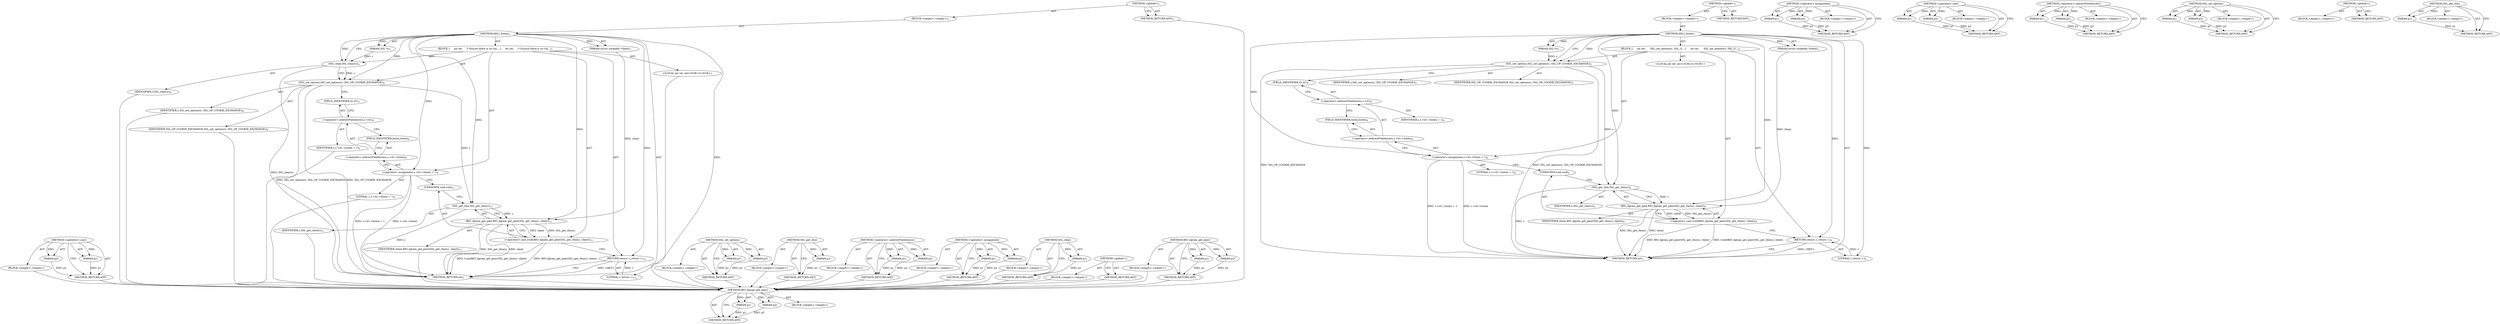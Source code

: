 digraph "BIO_dgram_get_peer" {
vulnerable_72 [label=<(METHOD,BIO_dgram_get_peer)>];
vulnerable_73 [label=<(PARAM,p1)>];
vulnerable_74 [label=<(PARAM,p2)>];
vulnerable_75 [label=<(BLOCK,&lt;empty&gt;,&lt;empty&gt;)>];
vulnerable_76 [label=<(METHOD_RETURN,ANY)>];
vulnerable_6 [label=<(METHOD,&lt;global&gt;)<SUB>1</SUB>>];
vulnerable_7 [label=<(BLOCK,&lt;empty&gt;,&lt;empty&gt;)<SUB>1</SUB>>];
vulnerable_8 [label=<(METHOD,dtls1_listen)<SUB>1</SUB>>];
vulnerable_9 [label=<(PARAM,SSL *s)<SUB>1</SUB>>];
vulnerable_10 [label=<(PARAM,struct sockaddr *client)<SUB>1</SUB>>];
vulnerable_11 [label=<(BLOCK,{
     int ret;
 
     SSL_set_options(s, SSL_O...,{
     int ret;
 
     SSL_set_options(s, SSL_O...)<SUB>2</SUB>>];
vulnerable_12 [label="<(LOCAL,int ret: int)<SUB>3</SUB>>"];
vulnerable_13 [label=<(SSL_set_options,SSL_set_options(s, SSL_OP_COOKIE_EXCHANGE))<SUB>5</SUB>>];
vulnerable_14 [label=<(IDENTIFIER,s,SSL_set_options(s, SSL_OP_COOKIE_EXCHANGE))<SUB>5</SUB>>];
vulnerable_15 [label=<(IDENTIFIER,SSL_OP_COOKIE_EXCHANGE,SSL_set_options(s, SSL_OP_COOKIE_EXCHANGE))<SUB>5</SUB>>];
vulnerable_16 [label=<(&lt;operator&gt;.assignment,s-&gt;d1-&gt;listen = 1)<SUB>6</SUB>>];
vulnerable_17 [label=<(&lt;operator&gt;.indirectFieldAccess,s-&gt;d1-&gt;listen)<SUB>6</SUB>>];
vulnerable_18 [label=<(&lt;operator&gt;.indirectFieldAccess,s-&gt;d1)<SUB>6</SUB>>];
vulnerable_19 [label=<(IDENTIFIER,s,s-&gt;d1-&gt;listen = 1)<SUB>6</SUB>>];
vulnerable_20 [label=<(FIELD_IDENTIFIER,d1,d1)<SUB>6</SUB>>];
vulnerable_21 [label=<(FIELD_IDENTIFIER,listen,listen)<SUB>6</SUB>>];
vulnerable_22 [label=<(LITERAL,1,s-&gt;d1-&gt;listen = 1)<SUB>6</SUB>>];
vulnerable_23 [label=<(&lt;operator&gt;.cast,(void)BIO_dgram_get_peer(SSL_get_rbio(s), client))<SUB>8</SUB>>];
vulnerable_24 [label=<(UNKNOWN,void,void)<SUB>8</SUB>>];
vulnerable_25 [label=<(BIO_dgram_get_peer,BIO_dgram_get_peer(SSL_get_rbio(s), client))<SUB>8</SUB>>];
vulnerable_26 [label=<(SSL_get_rbio,SSL_get_rbio(s))<SUB>8</SUB>>];
vulnerable_27 [label=<(IDENTIFIER,s,SSL_get_rbio(s))<SUB>8</SUB>>];
vulnerable_28 [label=<(IDENTIFIER,client,BIO_dgram_get_peer(SSL_get_rbio(s), client))<SUB>8</SUB>>];
vulnerable_29 [label=<(RETURN,return 1;,return 1;)<SUB>9</SUB>>];
vulnerable_30 [label=<(LITERAL,1,return 1;)<SUB>9</SUB>>];
vulnerable_31 [label=<(METHOD_RETURN,int)<SUB>1</SUB>>];
vulnerable_33 [label=<(METHOD_RETURN,ANY)<SUB>1</SUB>>];
vulnerable_57 [label=<(METHOD,&lt;operator&gt;.assignment)>];
vulnerable_58 [label=<(PARAM,p1)>];
vulnerable_59 [label=<(PARAM,p2)>];
vulnerable_60 [label=<(BLOCK,&lt;empty&gt;,&lt;empty&gt;)>];
vulnerable_61 [label=<(METHOD_RETURN,ANY)>];
vulnerable_67 [label=<(METHOD,&lt;operator&gt;.cast)>];
vulnerable_68 [label=<(PARAM,p1)>];
vulnerable_69 [label=<(PARAM,p2)>];
vulnerable_70 [label=<(BLOCK,&lt;empty&gt;,&lt;empty&gt;)>];
vulnerable_71 [label=<(METHOD_RETURN,ANY)>];
vulnerable_62 [label=<(METHOD,&lt;operator&gt;.indirectFieldAccess)>];
vulnerable_63 [label=<(PARAM,p1)>];
vulnerable_64 [label=<(PARAM,p2)>];
vulnerable_65 [label=<(BLOCK,&lt;empty&gt;,&lt;empty&gt;)>];
vulnerable_66 [label=<(METHOD_RETURN,ANY)>];
vulnerable_52 [label=<(METHOD,SSL_set_options)>];
vulnerable_53 [label=<(PARAM,p1)>];
vulnerable_54 [label=<(PARAM,p2)>];
vulnerable_55 [label=<(BLOCK,&lt;empty&gt;,&lt;empty&gt;)>];
vulnerable_56 [label=<(METHOD_RETURN,ANY)>];
vulnerable_46 [label=<(METHOD,&lt;global&gt;)<SUB>1</SUB>>];
vulnerable_47 [label=<(BLOCK,&lt;empty&gt;,&lt;empty&gt;)>];
vulnerable_48 [label=<(METHOD_RETURN,ANY)>];
vulnerable_77 [label=<(METHOD,SSL_get_rbio)>];
vulnerable_78 [label=<(PARAM,p1)>];
vulnerable_79 [label=<(BLOCK,&lt;empty&gt;,&lt;empty&gt;)>];
vulnerable_80 [label=<(METHOD_RETURN,ANY)>];
fixed_73 [label=<(METHOD,&lt;operator&gt;.cast)>];
fixed_74 [label=<(PARAM,p1)>];
fixed_75 [label=<(PARAM,p2)>];
fixed_76 [label=<(BLOCK,&lt;empty&gt;,&lt;empty&gt;)>];
fixed_77 [label=<(METHOD_RETURN,ANY)>];
fixed_6 [label=<(METHOD,&lt;global&gt;)<SUB>1</SUB>>];
fixed_7 [label=<(BLOCK,&lt;empty&gt;,&lt;empty&gt;)<SUB>1</SUB>>];
fixed_8 [label=<(METHOD,dtls1_listen)<SUB>1</SUB>>];
fixed_9 [label=<(PARAM,SSL *s)<SUB>1</SUB>>];
fixed_10 [label=<(PARAM,struct sockaddr *client)<SUB>1</SUB>>];
fixed_11 [label=<(BLOCK,{
     int ret;
 
    /* Ensure there is no sta...,{
     int ret;
 
    /* Ensure there is no sta...)<SUB>2</SUB>>];
fixed_12 [label="<(LOCAL,int ret: int)<SUB>3</SUB>>"];
fixed_13 [label=<(SSL_clear,SSL_clear(s))<SUB>6</SUB>>];
fixed_14 [label=<(IDENTIFIER,s,SSL_clear(s))<SUB>6</SUB>>];
fixed_15 [label=<(SSL_set_options,SSL_set_options(s, SSL_OP_COOKIE_EXCHANGE))<SUB>8</SUB>>];
fixed_16 [label=<(IDENTIFIER,s,SSL_set_options(s, SSL_OP_COOKIE_EXCHANGE))<SUB>8</SUB>>];
fixed_17 [label=<(IDENTIFIER,SSL_OP_COOKIE_EXCHANGE,SSL_set_options(s, SSL_OP_COOKIE_EXCHANGE))<SUB>8</SUB>>];
fixed_18 [label=<(&lt;operator&gt;.assignment,s-&gt;d1-&gt;listen = 1)<SUB>9</SUB>>];
fixed_19 [label=<(&lt;operator&gt;.indirectFieldAccess,s-&gt;d1-&gt;listen)<SUB>9</SUB>>];
fixed_20 [label=<(&lt;operator&gt;.indirectFieldAccess,s-&gt;d1)<SUB>9</SUB>>];
fixed_21 [label=<(IDENTIFIER,s,s-&gt;d1-&gt;listen = 1)<SUB>9</SUB>>];
fixed_22 [label=<(FIELD_IDENTIFIER,d1,d1)<SUB>9</SUB>>];
fixed_23 [label=<(FIELD_IDENTIFIER,listen,listen)<SUB>9</SUB>>];
fixed_24 [label=<(LITERAL,1,s-&gt;d1-&gt;listen = 1)<SUB>9</SUB>>];
fixed_25 [label=<(&lt;operator&gt;.cast,(void)BIO_dgram_get_peer(SSL_get_rbio(s), client))<SUB>11</SUB>>];
fixed_26 [label=<(UNKNOWN,void,void)<SUB>11</SUB>>];
fixed_27 [label=<(BIO_dgram_get_peer,BIO_dgram_get_peer(SSL_get_rbio(s), client))<SUB>11</SUB>>];
fixed_28 [label=<(SSL_get_rbio,SSL_get_rbio(s))<SUB>11</SUB>>];
fixed_29 [label=<(IDENTIFIER,s,SSL_get_rbio(s))<SUB>11</SUB>>];
fixed_30 [label=<(IDENTIFIER,client,BIO_dgram_get_peer(SSL_get_rbio(s), client))<SUB>11</SUB>>];
fixed_31 [label=<(RETURN,return 1;,return 1;)<SUB>12</SUB>>];
fixed_32 [label=<(LITERAL,1,return 1;)<SUB>12</SUB>>];
fixed_33 [label=<(METHOD_RETURN,int)<SUB>1</SUB>>];
fixed_35 [label=<(METHOD_RETURN,ANY)<SUB>1</SUB>>];
fixed_58 [label=<(METHOD,SSL_set_options)>];
fixed_59 [label=<(PARAM,p1)>];
fixed_60 [label=<(PARAM,p2)>];
fixed_61 [label=<(BLOCK,&lt;empty&gt;,&lt;empty&gt;)>];
fixed_62 [label=<(METHOD_RETURN,ANY)>];
fixed_83 [label=<(METHOD,SSL_get_rbio)>];
fixed_84 [label=<(PARAM,p1)>];
fixed_85 [label=<(BLOCK,&lt;empty&gt;,&lt;empty&gt;)>];
fixed_86 [label=<(METHOD_RETURN,ANY)>];
fixed_68 [label=<(METHOD,&lt;operator&gt;.indirectFieldAccess)>];
fixed_69 [label=<(PARAM,p1)>];
fixed_70 [label=<(PARAM,p2)>];
fixed_71 [label=<(BLOCK,&lt;empty&gt;,&lt;empty&gt;)>];
fixed_72 [label=<(METHOD_RETURN,ANY)>];
fixed_63 [label=<(METHOD,&lt;operator&gt;.assignment)>];
fixed_64 [label=<(PARAM,p1)>];
fixed_65 [label=<(PARAM,p2)>];
fixed_66 [label=<(BLOCK,&lt;empty&gt;,&lt;empty&gt;)>];
fixed_67 [label=<(METHOD_RETURN,ANY)>];
fixed_54 [label=<(METHOD,SSL_clear)>];
fixed_55 [label=<(PARAM,p1)>];
fixed_56 [label=<(BLOCK,&lt;empty&gt;,&lt;empty&gt;)>];
fixed_57 [label=<(METHOD_RETURN,ANY)>];
fixed_48 [label=<(METHOD,&lt;global&gt;)<SUB>1</SUB>>];
fixed_49 [label=<(BLOCK,&lt;empty&gt;,&lt;empty&gt;)>];
fixed_50 [label=<(METHOD_RETURN,ANY)>];
fixed_78 [label=<(METHOD,BIO_dgram_get_peer)>];
fixed_79 [label=<(PARAM,p1)>];
fixed_80 [label=<(PARAM,p2)>];
fixed_81 [label=<(BLOCK,&lt;empty&gt;,&lt;empty&gt;)>];
fixed_82 [label=<(METHOD_RETURN,ANY)>];
vulnerable_72 -> vulnerable_73  [key=0, label="AST: "];
vulnerable_72 -> vulnerable_73  [key=1, label="DDG: "];
vulnerable_72 -> vulnerable_75  [key=0, label="AST: "];
vulnerable_72 -> vulnerable_74  [key=0, label="AST: "];
vulnerable_72 -> vulnerable_74  [key=1, label="DDG: "];
vulnerable_72 -> vulnerable_76  [key=0, label="AST: "];
vulnerable_72 -> vulnerable_76  [key=1, label="CFG: "];
vulnerable_73 -> vulnerable_76  [key=0, label="DDG: p1"];
vulnerable_74 -> vulnerable_76  [key=0, label="DDG: p2"];
vulnerable_6 -> vulnerable_7  [key=0, label="AST: "];
vulnerable_6 -> vulnerable_33  [key=0, label="AST: "];
vulnerable_6 -> vulnerable_33  [key=1, label="CFG: "];
vulnerable_7 -> vulnerable_8  [key=0, label="AST: "];
vulnerable_8 -> vulnerable_9  [key=0, label="AST: "];
vulnerable_8 -> vulnerable_9  [key=1, label="DDG: "];
vulnerable_8 -> vulnerable_10  [key=0, label="AST: "];
vulnerable_8 -> vulnerable_10  [key=1, label="DDG: "];
vulnerable_8 -> vulnerable_11  [key=0, label="AST: "];
vulnerable_8 -> vulnerable_31  [key=0, label="AST: "];
vulnerable_8 -> vulnerable_13  [key=0, label="CFG: "];
vulnerable_8 -> vulnerable_13  [key=1, label="DDG: "];
vulnerable_8 -> vulnerable_16  [key=0, label="DDG: "];
vulnerable_8 -> vulnerable_29  [key=0, label="DDG: "];
vulnerable_8 -> vulnerable_30  [key=0, label="DDG: "];
vulnerable_8 -> vulnerable_25  [key=0, label="DDG: "];
vulnerable_8 -> vulnerable_26  [key=0, label="DDG: "];
vulnerable_9 -> vulnerable_13  [key=0, label="DDG: s"];
vulnerable_10 -> vulnerable_25  [key=0, label="DDG: client"];
vulnerable_11 -> vulnerable_12  [key=0, label="AST: "];
vulnerable_11 -> vulnerable_13  [key=0, label="AST: "];
vulnerable_11 -> vulnerable_16  [key=0, label="AST: "];
vulnerable_11 -> vulnerable_23  [key=0, label="AST: "];
vulnerable_11 -> vulnerable_29  [key=0, label="AST: "];
vulnerable_13 -> vulnerable_14  [key=0, label="AST: "];
vulnerable_13 -> vulnerable_15  [key=0, label="AST: "];
vulnerable_13 -> vulnerable_20  [key=0, label="CFG: "];
vulnerable_13 -> vulnerable_31  [key=0, label="DDG: SSL_set_options(s, SSL_OP_COOKIE_EXCHANGE)"];
vulnerable_13 -> vulnerable_31  [key=1, label="DDG: SSL_OP_COOKIE_EXCHANGE"];
vulnerable_13 -> vulnerable_26  [key=0, label="DDG: s"];
vulnerable_16 -> vulnerable_17  [key=0, label="AST: "];
vulnerable_16 -> vulnerable_22  [key=0, label="AST: "];
vulnerable_16 -> vulnerable_24  [key=0, label="CFG: "];
vulnerable_16 -> vulnerable_31  [key=0, label="DDG: s-&gt;d1-&gt;listen"];
vulnerable_16 -> vulnerable_31  [key=1, label="DDG: s-&gt;d1-&gt;listen = 1"];
vulnerable_17 -> vulnerable_18  [key=0, label="AST: "];
vulnerable_17 -> vulnerable_21  [key=0, label="AST: "];
vulnerable_17 -> vulnerable_16  [key=0, label="CFG: "];
vulnerable_18 -> vulnerable_19  [key=0, label="AST: "];
vulnerable_18 -> vulnerable_20  [key=0, label="AST: "];
vulnerable_18 -> vulnerable_21  [key=0, label="CFG: "];
vulnerable_20 -> vulnerable_18  [key=0, label="CFG: "];
vulnerable_21 -> vulnerable_17  [key=0, label="CFG: "];
vulnerable_23 -> vulnerable_24  [key=0, label="AST: "];
vulnerable_23 -> vulnerable_25  [key=0, label="AST: "];
vulnerable_23 -> vulnerable_29  [key=0, label="CFG: "];
vulnerable_23 -> vulnerable_31  [key=0, label="DDG: BIO_dgram_get_peer(SSL_get_rbio(s), client)"];
vulnerable_23 -> vulnerable_31  [key=1, label="DDG: (void)BIO_dgram_get_peer(SSL_get_rbio(s), client)"];
vulnerable_24 -> vulnerable_26  [key=0, label="CFG: "];
vulnerable_25 -> vulnerable_26  [key=0, label="AST: "];
vulnerable_25 -> vulnerable_28  [key=0, label="AST: "];
vulnerable_25 -> vulnerable_23  [key=0, label="CFG: "];
vulnerable_25 -> vulnerable_23  [key=1, label="DDG: SSL_get_rbio(s)"];
vulnerable_25 -> vulnerable_23  [key=2, label="DDG: client"];
vulnerable_25 -> vulnerable_31  [key=0, label="DDG: SSL_get_rbio(s)"];
vulnerable_25 -> vulnerable_31  [key=1, label="DDG: client"];
vulnerable_26 -> vulnerable_27  [key=0, label="AST: "];
vulnerable_26 -> vulnerable_25  [key=0, label="CFG: "];
vulnerable_26 -> vulnerable_25  [key=1, label="DDG: s"];
vulnerable_26 -> vulnerable_31  [key=0, label="DDG: s"];
vulnerable_29 -> vulnerable_30  [key=0, label="AST: "];
vulnerable_29 -> vulnerable_31  [key=0, label="CFG: "];
vulnerable_29 -> vulnerable_31  [key=1, label="DDG: &lt;RET&gt;"];
vulnerable_30 -> vulnerable_29  [key=0, label="DDG: 1"];
vulnerable_57 -> vulnerable_58  [key=0, label="AST: "];
vulnerable_57 -> vulnerable_58  [key=1, label="DDG: "];
vulnerable_57 -> vulnerable_60  [key=0, label="AST: "];
vulnerable_57 -> vulnerable_59  [key=0, label="AST: "];
vulnerable_57 -> vulnerable_59  [key=1, label="DDG: "];
vulnerable_57 -> vulnerable_61  [key=0, label="AST: "];
vulnerable_57 -> vulnerable_61  [key=1, label="CFG: "];
vulnerable_58 -> vulnerable_61  [key=0, label="DDG: p1"];
vulnerable_59 -> vulnerable_61  [key=0, label="DDG: p2"];
vulnerable_67 -> vulnerable_68  [key=0, label="AST: "];
vulnerable_67 -> vulnerable_68  [key=1, label="DDG: "];
vulnerable_67 -> vulnerable_70  [key=0, label="AST: "];
vulnerable_67 -> vulnerable_69  [key=0, label="AST: "];
vulnerable_67 -> vulnerable_69  [key=1, label="DDG: "];
vulnerable_67 -> vulnerable_71  [key=0, label="AST: "];
vulnerable_67 -> vulnerable_71  [key=1, label="CFG: "];
vulnerable_68 -> vulnerable_71  [key=0, label="DDG: p1"];
vulnerable_69 -> vulnerable_71  [key=0, label="DDG: p2"];
vulnerable_62 -> vulnerable_63  [key=0, label="AST: "];
vulnerable_62 -> vulnerable_63  [key=1, label="DDG: "];
vulnerable_62 -> vulnerable_65  [key=0, label="AST: "];
vulnerable_62 -> vulnerable_64  [key=0, label="AST: "];
vulnerable_62 -> vulnerable_64  [key=1, label="DDG: "];
vulnerable_62 -> vulnerable_66  [key=0, label="AST: "];
vulnerable_62 -> vulnerable_66  [key=1, label="CFG: "];
vulnerable_63 -> vulnerable_66  [key=0, label="DDG: p1"];
vulnerable_64 -> vulnerable_66  [key=0, label="DDG: p2"];
vulnerable_52 -> vulnerable_53  [key=0, label="AST: "];
vulnerable_52 -> vulnerable_53  [key=1, label="DDG: "];
vulnerable_52 -> vulnerable_55  [key=0, label="AST: "];
vulnerable_52 -> vulnerable_54  [key=0, label="AST: "];
vulnerable_52 -> vulnerable_54  [key=1, label="DDG: "];
vulnerable_52 -> vulnerable_56  [key=0, label="AST: "];
vulnerable_52 -> vulnerable_56  [key=1, label="CFG: "];
vulnerable_53 -> vulnerable_56  [key=0, label="DDG: p1"];
vulnerable_54 -> vulnerable_56  [key=0, label="DDG: p2"];
vulnerable_46 -> vulnerable_47  [key=0, label="AST: "];
vulnerable_46 -> vulnerable_48  [key=0, label="AST: "];
vulnerable_46 -> vulnerable_48  [key=1, label="CFG: "];
vulnerable_77 -> vulnerable_78  [key=0, label="AST: "];
vulnerable_77 -> vulnerable_78  [key=1, label="DDG: "];
vulnerable_77 -> vulnerable_79  [key=0, label="AST: "];
vulnerable_77 -> vulnerable_80  [key=0, label="AST: "];
vulnerable_77 -> vulnerable_80  [key=1, label="CFG: "];
vulnerable_78 -> vulnerable_80  [key=0, label="DDG: p1"];
fixed_73 -> fixed_74  [key=0, label="AST: "];
fixed_73 -> fixed_74  [key=1, label="DDG: "];
fixed_73 -> fixed_76  [key=0, label="AST: "];
fixed_73 -> fixed_75  [key=0, label="AST: "];
fixed_73 -> fixed_75  [key=1, label="DDG: "];
fixed_73 -> fixed_77  [key=0, label="AST: "];
fixed_73 -> fixed_77  [key=1, label="CFG: "];
fixed_74 -> fixed_77  [key=0, label="DDG: p1"];
fixed_75 -> fixed_77  [key=0, label="DDG: p2"];
fixed_76 -> vulnerable_72  [key=0];
fixed_77 -> vulnerable_72  [key=0];
fixed_6 -> fixed_7  [key=0, label="AST: "];
fixed_6 -> fixed_35  [key=0, label="AST: "];
fixed_6 -> fixed_35  [key=1, label="CFG: "];
fixed_7 -> fixed_8  [key=0, label="AST: "];
fixed_8 -> fixed_9  [key=0, label="AST: "];
fixed_8 -> fixed_9  [key=1, label="DDG: "];
fixed_8 -> fixed_10  [key=0, label="AST: "];
fixed_8 -> fixed_10  [key=1, label="DDG: "];
fixed_8 -> fixed_11  [key=0, label="AST: "];
fixed_8 -> fixed_33  [key=0, label="AST: "];
fixed_8 -> fixed_13  [key=0, label="CFG: "];
fixed_8 -> fixed_13  [key=1, label="DDG: "];
fixed_8 -> fixed_18  [key=0, label="DDG: "];
fixed_8 -> fixed_31  [key=0, label="DDG: "];
fixed_8 -> fixed_15  [key=0, label="DDG: "];
fixed_8 -> fixed_32  [key=0, label="DDG: "];
fixed_8 -> fixed_27  [key=0, label="DDG: "];
fixed_8 -> fixed_28  [key=0, label="DDG: "];
fixed_9 -> fixed_13  [key=0, label="DDG: s"];
fixed_10 -> fixed_27  [key=0, label="DDG: client"];
fixed_11 -> fixed_12  [key=0, label="AST: "];
fixed_11 -> fixed_13  [key=0, label="AST: "];
fixed_11 -> fixed_15  [key=0, label="AST: "];
fixed_11 -> fixed_18  [key=0, label="AST: "];
fixed_11 -> fixed_25  [key=0, label="AST: "];
fixed_11 -> fixed_31  [key=0, label="AST: "];
fixed_12 -> vulnerable_72  [key=0];
fixed_13 -> fixed_14  [key=0, label="AST: "];
fixed_13 -> fixed_15  [key=0, label="CFG: "];
fixed_13 -> fixed_15  [key=1, label="DDG: s"];
fixed_13 -> fixed_33  [key=0, label="DDG: SSL_clear(s)"];
fixed_14 -> vulnerable_72  [key=0];
fixed_15 -> fixed_16  [key=0, label="AST: "];
fixed_15 -> fixed_17  [key=0, label="AST: "];
fixed_15 -> fixed_22  [key=0, label="CFG: "];
fixed_15 -> fixed_33  [key=0, label="DDG: SSL_set_options(s, SSL_OP_COOKIE_EXCHANGE)"];
fixed_15 -> fixed_33  [key=1, label="DDG: SSL_OP_COOKIE_EXCHANGE"];
fixed_15 -> fixed_28  [key=0, label="DDG: s"];
fixed_16 -> vulnerable_72  [key=0];
fixed_17 -> vulnerable_72  [key=0];
fixed_18 -> fixed_19  [key=0, label="AST: "];
fixed_18 -> fixed_24  [key=0, label="AST: "];
fixed_18 -> fixed_26  [key=0, label="CFG: "];
fixed_18 -> fixed_33  [key=0, label="DDG: s-&gt;d1-&gt;listen"];
fixed_18 -> fixed_33  [key=1, label="DDG: s-&gt;d1-&gt;listen = 1"];
fixed_19 -> fixed_20  [key=0, label="AST: "];
fixed_19 -> fixed_23  [key=0, label="AST: "];
fixed_19 -> fixed_18  [key=0, label="CFG: "];
fixed_20 -> fixed_21  [key=0, label="AST: "];
fixed_20 -> fixed_22  [key=0, label="AST: "];
fixed_20 -> fixed_23  [key=0, label="CFG: "];
fixed_21 -> vulnerable_72  [key=0];
fixed_22 -> fixed_20  [key=0, label="CFG: "];
fixed_23 -> fixed_19  [key=0, label="CFG: "];
fixed_24 -> vulnerable_72  [key=0];
fixed_25 -> fixed_26  [key=0, label="AST: "];
fixed_25 -> fixed_27  [key=0, label="AST: "];
fixed_25 -> fixed_31  [key=0, label="CFG: "];
fixed_25 -> fixed_33  [key=0, label="DDG: BIO_dgram_get_peer(SSL_get_rbio(s), client)"];
fixed_25 -> fixed_33  [key=1, label="DDG: (void)BIO_dgram_get_peer(SSL_get_rbio(s), client)"];
fixed_26 -> fixed_28  [key=0, label="CFG: "];
fixed_27 -> fixed_28  [key=0, label="AST: "];
fixed_27 -> fixed_30  [key=0, label="AST: "];
fixed_27 -> fixed_25  [key=0, label="CFG: "];
fixed_27 -> fixed_25  [key=1, label="DDG: SSL_get_rbio(s)"];
fixed_27 -> fixed_25  [key=2, label="DDG: client"];
fixed_27 -> fixed_33  [key=0, label="DDG: SSL_get_rbio(s)"];
fixed_27 -> fixed_33  [key=1, label="DDG: client"];
fixed_28 -> fixed_29  [key=0, label="AST: "];
fixed_28 -> fixed_27  [key=0, label="CFG: "];
fixed_28 -> fixed_27  [key=1, label="DDG: s"];
fixed_28 -> fixed_33  [key=0, label="DDG: s"];
fixed_29 -> vulnerable_72  [key=0];
fixed_30 -> vulnerable_72  [key=0];
fixed_31 -> fixed_32  [key=0, label="AST: "];
fixed_31 -> fixed_33  [key=0, label="CFG: "];
fixed_31 -> fixed_33  [key=1, label="DDG: &lt;RET&gt;"];
fixed_32 -> fixed_31  [key=0, label="DDG: 1"];
fixed_33 -> vulnerable_72  [key=0];
fixed_35 -> vulnerable_72  [key=0];
fixed_58 -> fixed_59  [key=0, label="AST: "];
fixed_58 -> fixed_59  [key=1, label="DDG: "];
fixed_58 -> fixed_61  [key=0, label="AST: "];
fixed_58 -> fixed_60  [key=0, label="AST: "];
fixed_58 -> fixed_60  [key=1, label="DDG: "];
fixed_58 -> fixed_62  [key=0, label="AST: "];
fixed_58 -> fixed_62  [key=1, label="CFG: "];
fixed_59 -> fixed_62  [key=0, label="DDG: p1"];
fixed_60 -> fixed_62  [key=0, label="DDG: p2"];
fixed_61 -> vulnerable_72  [key=0];
fixed_62 -> vulnerable_72  [key=0];
fixed_83 -> fixed_84  [key=0, label="AST: "];
fixed_83 -> fixed_84  [key=1, label="DDG: "];
fixed_83 -> fixed_85  [key=0, label="AST: "];
fixed_83 -> fixed_86  [key=0, label="AST: "];
fixed_83 -> fixed_86  [key=1, label="CFG: "];
fixed_84 -> fixed_86  [key=0, label="DDG: p1"];
fixed_85 -> vulnerable_72  [key=0];
fixed_86 -> vulnerable_72  [key=0];
fixed_68 -> fixed_69  [key=0, label="AST: "];
fixed_68 -> fixed_69  [key=1, label="DDG: "];
fixed_68 -> fixed_71  [key=0, label="AST: "];
fixed_68 -> fixed_70  [key=0, label="AST: "];
fixed_68 -> fixed_70  [key=1, label="DDG: "];
fixed_68 -> fixed_72  [key=0, label="AST: "];
fixed_68 -> fixed_72  [key=1, label="CFG: "];
fixed_69 -> fixed_72  [key=0, label="DDG: p1"];
fixed_70 -> fixed_72  [key=0, label="DDG: p2"];
fixed_71 -> vulnerable_72  [key=0];
fixed_72 -> vulnerable_72  [key=0];
fixed_63 -> fixed_64  [key=0, label="AST: "];
fixed_63 -> fixed_64  [key=1, label="DDG: "];
fixed_63 -> fixed_66  [key=0, label="AST: "];
fixed_63 -> fixed_65  [key=0, label="AST: "];
fixed_63 -> fixed_65  [key=1, label="DDG: "];
fixed_63 -> fixed_67  [key=0, label="AST: "];
fixed_63 -> fixed_67  [key=1, label="CFG: "];
fixed_64 -> fixed_67  [key=0, label="DDG: p1"];
fixed_65 -> fixed_67  [key=0, label="DDG: p2"];
fixed_66 -> vulnerable_72  [key=0];
fixed_67 -> vulnerable_72  [key=0];
fixed_54 -> fixed_55  [key=0, label="AST: "];
fixed_54 -> fixed_55  [key=1, label="DDG: "];
fixed_54 -> fixed_56  [key=0, label="AST: "];
fixed_54 -> fixed_57  [key=0, label="AST: "];
fixed_54 -> fixed_57  [key=1, label="CFG: "];
fixed_55 -> fixed_57  [key=0, label="DDG: p1"];
fixed_56 -> vulnerable_72  [key=0];
fixed_57 -> vulnerable_72  [key=0];
fixed_48 -> fixed_49  [key=0, label="AST: "];
fixed_48 -> fixed_50  [key=0, label="AST: "];
fixed_48 -> fixed_50  [key=1, label="CFG: "];
fixed_49 -> vulnerable_72  [key=0];
fixed_50 -> vulnerable_72  [key=0];
fixed_78 -> fixed_79  [key=0, label="AST: "];
fixed_78 -> fixed_79  [key=1, label="DDG: "];
fixed_78 -> fixed_81  [key=0, label="AST: "];
fixed_78 -> fixed_80  [key=0, label="AST: "];
fixed_78 -> fixed_80  [key=1, label="DDG: "];
fixed_78 -> fixed_82  [key=0, label="AST: "];
fixed_78 -> fixed_82  [key=1, label="CFG: "];
fixed_79 -> fixed_82  [key=0, label="DDG: p1"];
fixed_80 -> fixed_82  [key=0, label="DDG: p2"];
fixed_81 -> vulnerable_72  [key=0];
fixed_82 -> vulnerable_72  [key=0];
}
